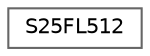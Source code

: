 digraph "Graphical Class Hierarchy"
{
 // LATEX_PDF_SIZE
  bgcolor="transparent";
  edge [fontname=Helvetica,fontsize=10,labelfontname=Helvetica,labelfontsize=10];
  node [fontname=Helvetica,fontsize=10,shape=box,height=0.2,width=0.4];
  rankdir="LR";
  Node0 [label="S25FL512",height=0.2,width=0.4,color="grey40", fillcolor="white", style="filled",URL="$classS25FL512.html",tooltip=" "];
}
